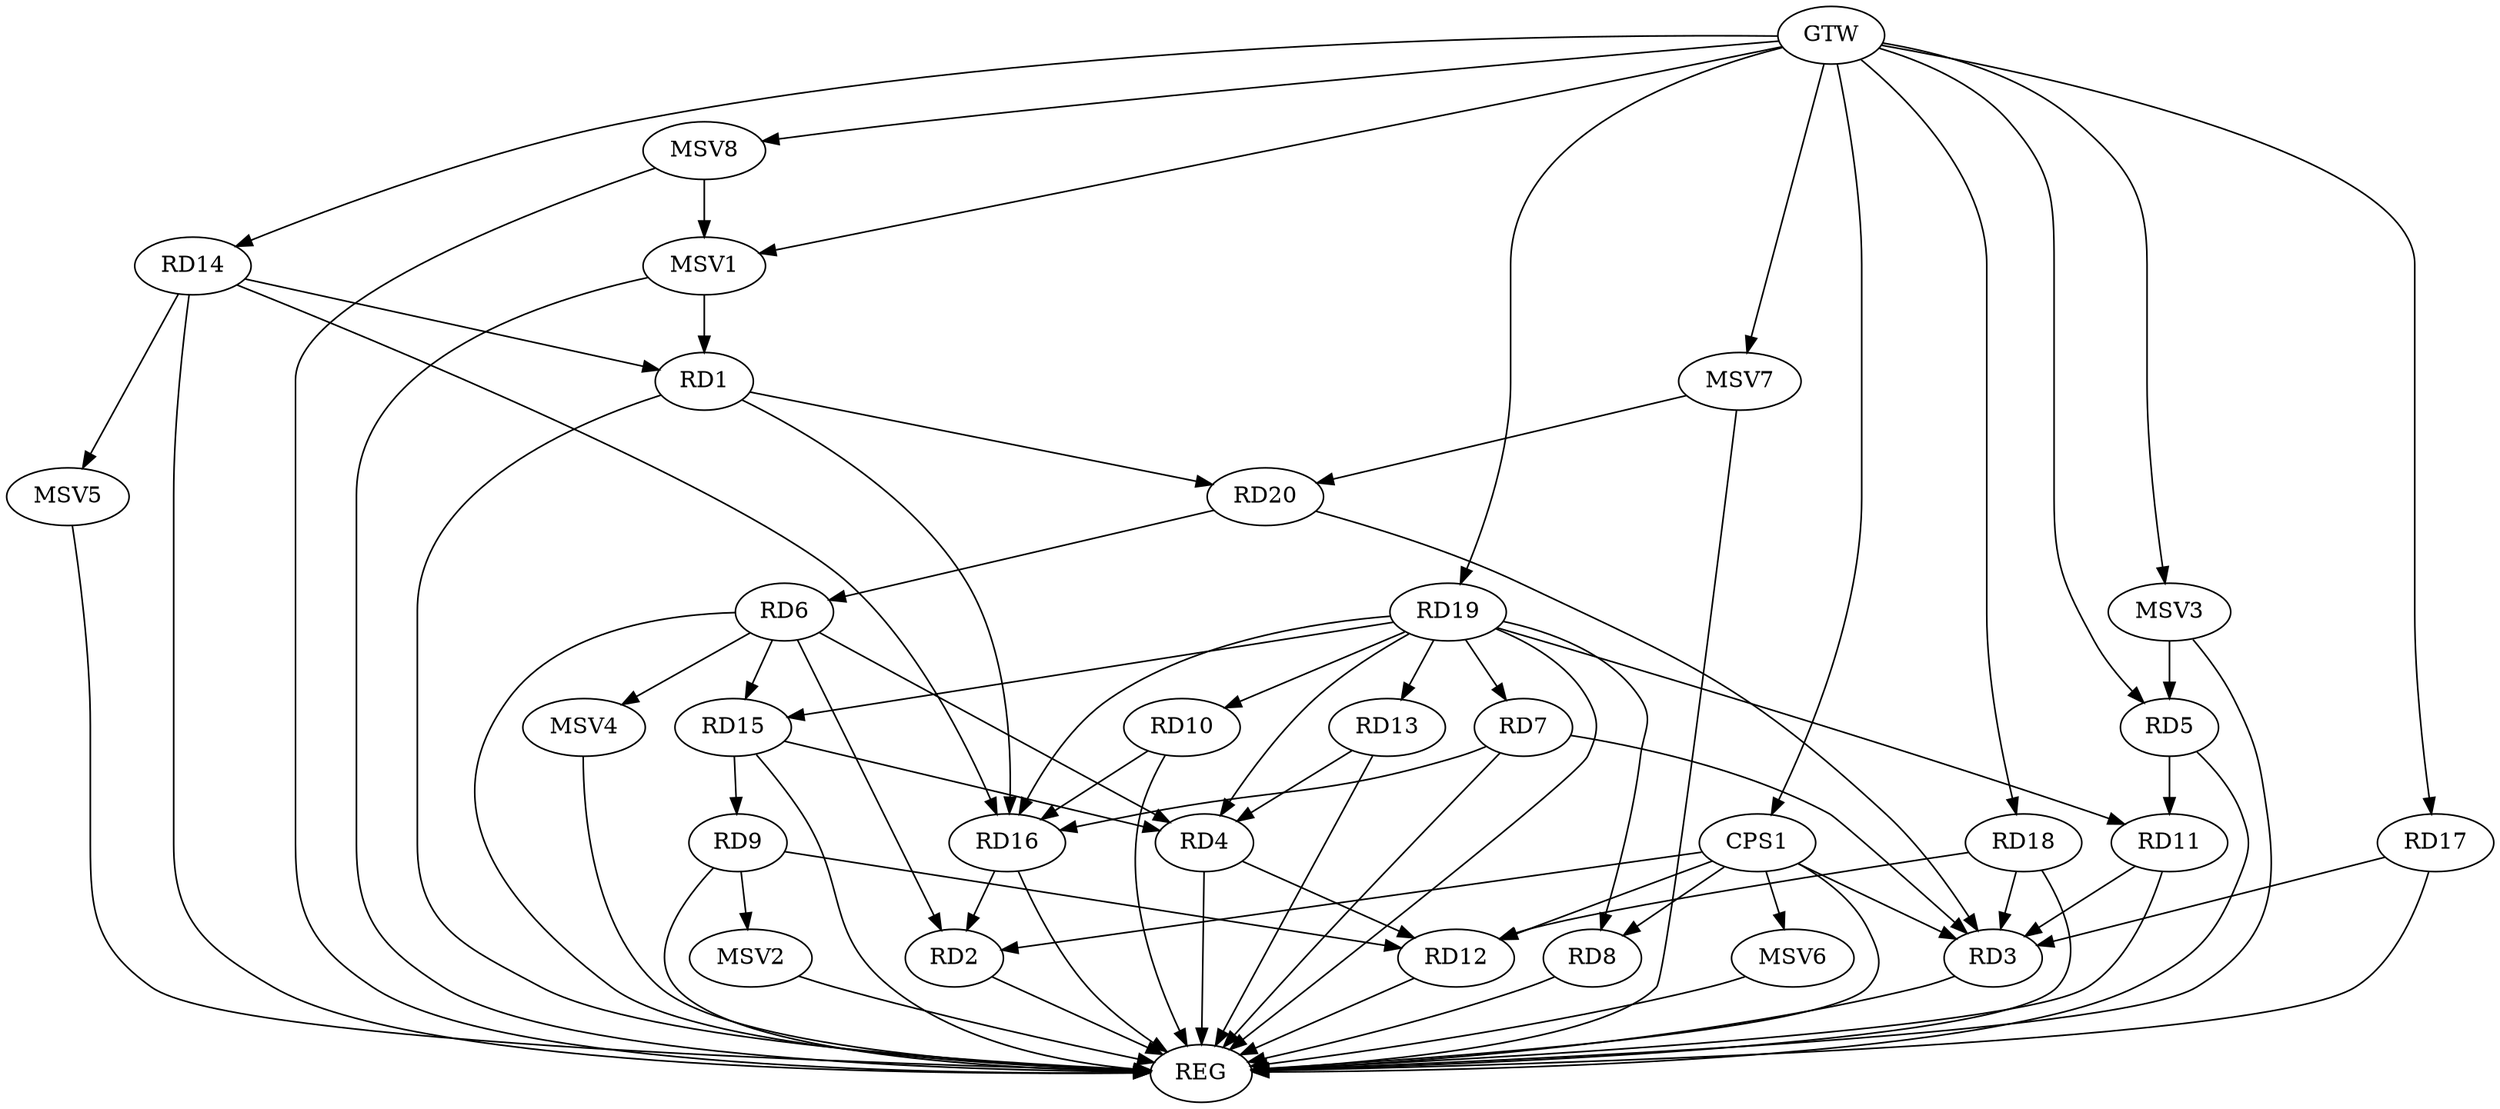 strict digraph G {
  RD1 [ label="RD1" ];
  RD2 [ label="RD2" ];
  RD3 [ label="RD3" ];
  RD4 [ label="RD4" ];
  RD5 [ label="RD5" ];
  RD6 [ label="RD6" ];
  RD7 [ label="RD7" ];
  RD8 [ label="RD8" ];
  RD9 [ label="RD9" ];
  RD10 [ label="RD10" ];
  RD11 [ label="RD11" ];
  RD12 [ label="RD12" ];
  RD13 [ label="RD13" ];
  RD14 [ label="RD14" ];
  RD15 [ label="RD15" ];
  RD16 [ label="RD16" ];
  RD17 [ label="RD17" ];
  RD18 [ label="RD18" ];
  RD19 [ label="RD19" ];
  RD20 [ label="RD20" ];
  CPS1 [ label="CPS1" ];
  GTW [ label="GTW" ];
  REG [ label="REG" ];
  MSV1 [ label="MSV1" ];
  MSV2 [ label="MSV2" ];
  MSV3 [ label="MSV3" ];
  MSV4 [ label="MSV4" ];
  MSV5 [ label="MSV5" ];
  MSV6 [ label="MSV6" ];
  MSV7 [ label="MSV7" ];
  MSV8 [ label="MSV8" ];
  RD14 -> RD1;
  RD1 -> RD16;
  RD1 -> RD20;
  RD6 -> RD2;
  RD16 -> RD2;
  RD7 -> RD3;
  RD11 -> RD3;
  RD17 -> RD3;
  RD18 -> RD3;
  RD20 -> RD3;
  RD6 -> RD4;
  RD4 -> RD12;
  RD13 -> RD4;
  RD15 -> RD4;
  RD19 -> RD4;
  RD5 -> RD11;
  RD6 -> RD15;
  RD20 -> RD6;
  RD7 -> RD16;
  RD19 -> RD7;
  RD19 -> RD8;
  RD9 -> RD12;
  RD15 -> RD9;
  RD10 -> RD16;
  RD19 -> RD10;
  RD18 -> RD12;
  RD14 -> RD16;
  CPS1 -> RD2;
  CPS1 -> RD3;
  CPS1 -> RD8;
  CPS1 -> RD12;
  GTW -> RD5;
  GTW -> RD14;
  GTW -> RD17;
  GTW -> RD18;
  GTW -> RD19;
  GTW -> CPS1;
  RD1 -> REG;
  RD2 -> REG;
  RD3 -> REG;
  RD4 -> REG;
  RD5 -> REG;
  RD6 -> REG;
  RD7 -> REG;
  RD8 -> REG;
  RD9 -> REG;
  RD10 -> REG;
  RD11 -> REG;
  RD12 -> REG;
  RD13 -> REG;
  RD14 -> REG;
  RD15 -> REG;
  RD16 -> REG;
  RD17 -> REG;
  RD18 -> REG;
  RD19 -> REG;
  CPS1 -> REG;
  RD19 -> RD11;
  RD19 -> RD16;
  RD19 -> RD13;
  RD19 -> RD15;
  MSV1 -> RD1;
  GTW -> MSV1;
  MSV1 -> REG;
  RD9 -> MSV2;
  MSV2 -> REG;
  MSV3 -> RD5;
  GTW -> MSV3;
  MSV3 -> REG;
  RD6 -> MSV4;
  MSV4 -> REG;
  RD14 -> MSV5;
  MSV5 -> REG;
  CPS1 -> MSV6;
  MSV6 -> REG;
  MSV7 -> RD20;
  GTW -> MSV7;
  MSV7 -> REG;
  MSV8 -> MSV1;
  GTW -> MSV8;
  MSV8 -> REG;
}
